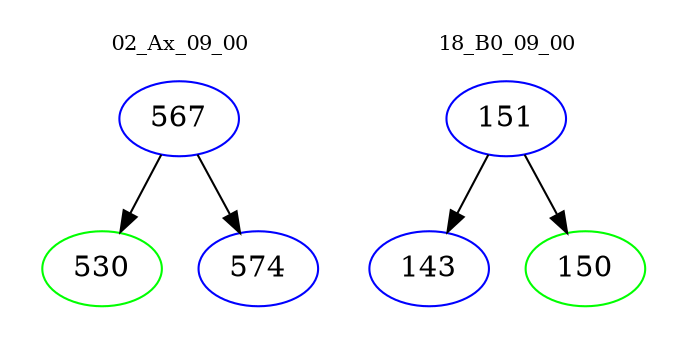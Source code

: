 digraph{
subgraph cluster_0 {
color = white
label = "02_Ax_09_00";
fontsize=10;
T0_567 [label="567", color="blue"]
T0_567 -> T0_530 [color="black"]
T0_530 [label="530", color="green"]
T0_567 -> T0_574 [color="black"]
T0_574 [label="574", color="blue"]
}
subgraph cluster_1 {
color = white
label = "18_B0_09_00";
fontsize=10;
T1_151 [label="151", color="blue"]
T1_151 -> T1_143 [color="black"]
T1_143 [label="143", color="blue"]
T1_151 -> T1_150 [color="black"]
T1_150 [label="150", color="green"]
}
}
